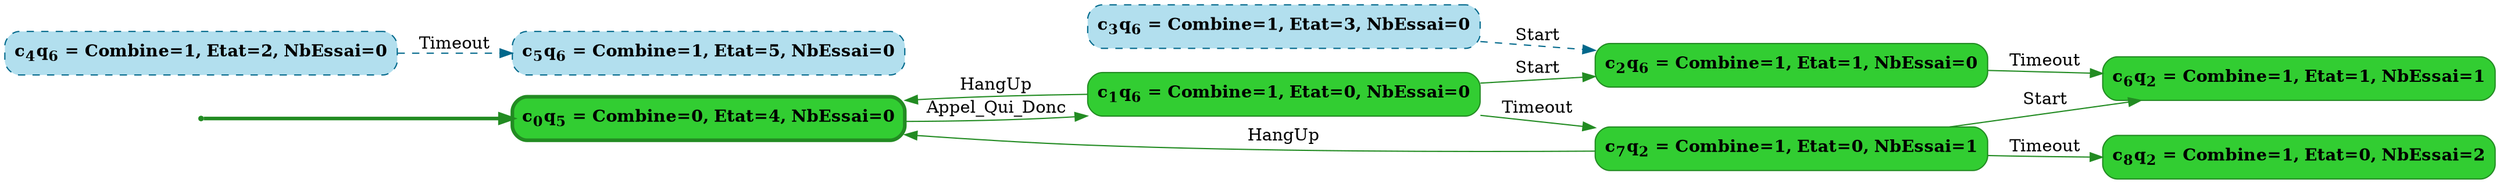 digraph g {

	rankdir="LR"

	__invisible__[shape="point", color="forestgreen"]
	c0q5[label=<<b>c<sub>0</sub>q<sub>5</sub> = Combine=0, Etat=4, NbEssai=0</b>>, shape="box", style="rounded, filled", fillcolor="limegreen", color="forestgreen", penwidth=3] // Initial
	c1q6[label=<<b>c<sub>1</sub>q<sub>6</sub> = Combine=1, Etat=0, NbEssai=0</b>>, shape="box", style="rounded, filled", fillcolor="limegreen", color="forestgreen"]
	c2q6[label=<<b>c<sub>2</sub>q<sub>6</sub> = Combine=1, Etat=1, NbEssai=0</b>>, shape="box", style="rounded, filled", fillcolor="limegreen", color="forestgreen"]
	c6q2[label=<<b>c<sub>6</sub>q<sub>2</sub> = Combine=1, Etat=1, NbEssai=1</b>>, shape="box", style="rounded, filled", fillcolor="limegreen", color="forestgreen"]
	c7q2[label=<<b>c<sub>7</sub>q<sub>2</sub> = Combine=1, Etat=0, NbEssai=1</b>>, shape="box", style="rounded, filled", fillcolor="limegreen", color="forestgreen"]
	c8q2[label=<<b>c<sub>8</sub>q<sub>2</sub> = Combine=1, Etat=0, NbEssai=2</b>>, shape="box", style="rounded, filled", fillcolor="limegreen", color="forestgreen"]
	c3q6[label=<<b>c<sub>3</sub>q<sub>6</sub> = Combine=1, Etat=3, NbEssai=0</b>>, shape="box", style="rounded, filled, dashed", fillcolor="lightblue2", color="deepskyblue4"]
	c4q6[label=<<b>c<sub>4</sub>q<sub>6</sub> = Combine=1, Etat=2, NbEssai=0</b>>, shape="box", style="rounded, filled, dashed", fillcolor="lightblue2", color="deepskyblue4"]
	c5q6[label=<<b>c<sub>5</sub>q<sub>6</sub> = Combine=1, Etat=5, NbEssai=0</b>>, shape="box", style="rounded, filled, dashed", fillcolor="lightblue2", color="deepskyblue4"]

	__invisible__ -> c0q5[penwidth=3, color="forestgreen"]
	c0q5 -> c1q6[label=<Appel_Qui_Donc>, color="forestgreen"]
	c1q6 -> c0q5[label=<HangUp>, color="forestgreen"]
	c1q6 -> c2q6[label=<Start>, color="forestgreen"]
	c2q6 -> c6q2[label=<Timeout>, color="forestgreen"]
	c1q6 -> c7q2[label=<Timeout>, color="forestgreen"]
	c7q2 -> c0q5[label=<HangUp>, color="forestgreen"]
	c7q2 -> c6q2[label=<Start>, color="forestgreen"]
	c7q2 -> c8q2[label=<Timeout>, color="forestgreen"]
	c3q6 -> c2q6[label=<Start>, color="deepskyblue4", style="dashed"]
	c4q6 -> c5q6[label=<Timeout>, color="deepskyblue4", style="dashed"]

}
